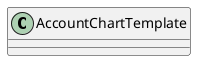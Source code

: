 @startuml classes_l10n_bd
set namespaceSeparator none
class "AccountChartTemplate" as odoo_src.odoo.addons.l10n_bd.models.template_bd.AccountChartTemplate {
}
@enduml
